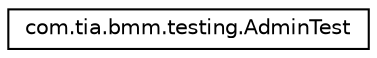 digraph "Graphical Class Hierarchy"
{
 // INTERACTIVE_SVG=YES
 // LATEX_PDF_SIZE
  edge [fontname="Helvetica",fontsize="10",labelfontname="Helvetica",labelfontsize="10"];
  node [fontname="Helvetica",fontsize="10",shape=record];
  rankdir="LR";
  Node0 [label="com.tia.bmm.testing.AdminTest",height=0.2,width=0.4,color="black", fillcolor="white", style="filled",URL="$d2/d92/classcom_1_1tia_1_1bmm_1_1testing_1_1_admin_test.html",tooltip=" "];
}
